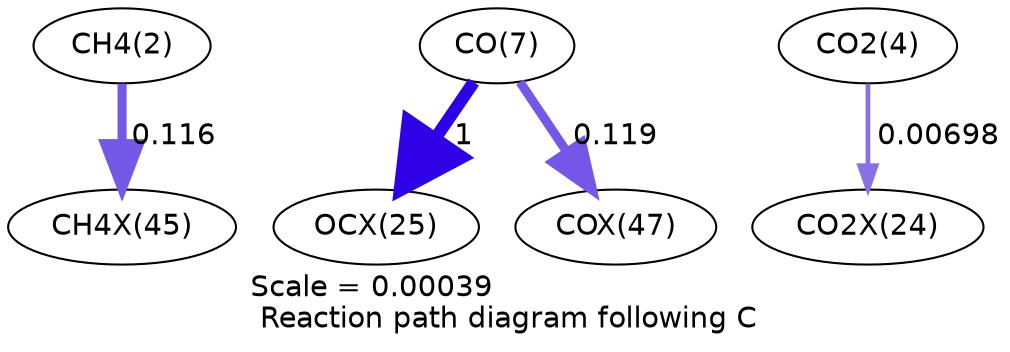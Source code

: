 digraph reaction_paths {
center=1;
s4 -> s32[fontname="Helvetica", penwidth=4.37, arrowsize=2.19, color="0.7, 0.616, 0.9"
, label=" 0.116"];
s9 -> s28[fontname="Helvetica", penwidth=6, arrowsize=3, color="0.7, 1.5, 0.9"
, label=" 1"];
s9 -> s33[fontname="Helvetica", penwidth=4.39, arrowsize=2.2, color="0.7, 0.619, 0.9"
, label=" 0.119"];
s6 -> s27[fontname="Helvetica", penwidth=2.25, arrowsize=1.13, color="0.7, 0.507, 0.9"
, label=" 0.00698"];
s4 [ fontname="Helvetica", label="CH4(2)"];
s6 [ fontname="Helvetica", label="CO2(4)"];
s9 [ fontname="Helvetica", label="CO(7)"];
s27 [ fontname="Helvetica", label="CO2X(24)"];
s28 [ fontname="Helvetica", label="OCX(25)"];
s32 [ fontname="Helvetica", label="CH4X(45)"];
s33 [ fontname="Helvetica", label="COX(47)"];
 label = "Scale = 0.00039\l Reaction path diagram following C";
 fontname = "Helvetica";
}
